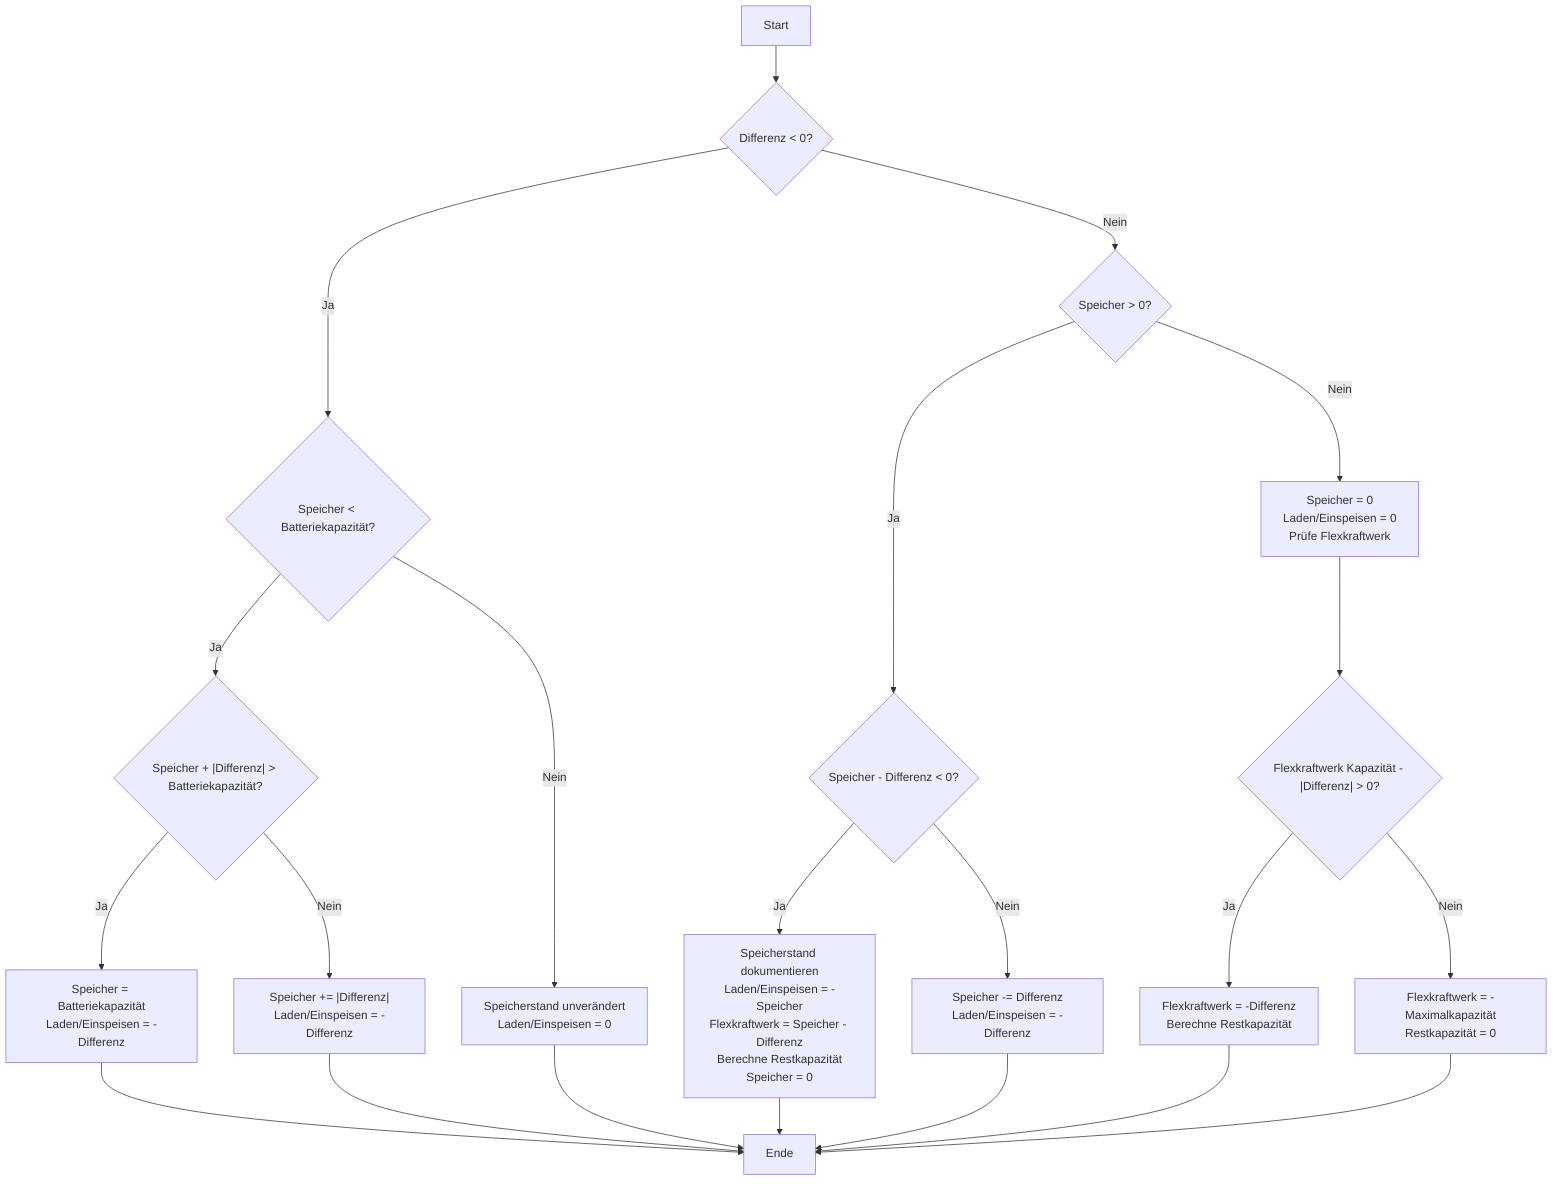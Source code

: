 flowchart TD
    A["Start"] --> B{"Differenz < 0?"}
    
    B -->|Ja| C{"Speicher < Batteriekapazität?"}
    B -->|Nein| D{"Speicher > 0?"}
    
    C -->|Ja| E{"Speicher + |Differenz| > Batteriekapazität?"}
    C -->|Nein| F["Speicherstand unverändert\nLaden/Einspeisen = 0"]
    
    E -->|Ja| G["Speicher = Batteriekapazität\nLaden/Einspeisen = -Differenz"]
    E -->|Nein| H["Speicher += |Differenz|\nLaden/Einspeisen = -Differenz"]
    
    D -->|Ja| I{"Speicher - Differenz < 0?"}
    D -->|Nein| J["Speicher = 0\nLaden/Einspeisen = 0\nPrüfe Flexkraftwerk"]
    
    I -->|Ja| K["Speicherstand dokumentieren\nLaden/Einspeisen = -Speicher\nFlexkraftwerk = Speicher - Differenz\nBerechne Restkapazität\nSpeicher = 0"]
    I -->|Nein| L["Speicher -= Differenz\nLaden/Einspeisen = -Differenz"]
    
    J --> M{"Flexkraftwerk Kapazität - |Differenz| > 0?"}
    M -->|Ja| N["Flexkraftwerk = -Differenz\nBerechne Restkapazität"]
    M -->|Nein| O["Flexkraftwerk = -Maximalkapazität\nRestkapazität = 0"]
    
    G --> P["Ende"]
    H --> P
    F --> P
    K --> P
    L --> P
    N --> P
    O --> P